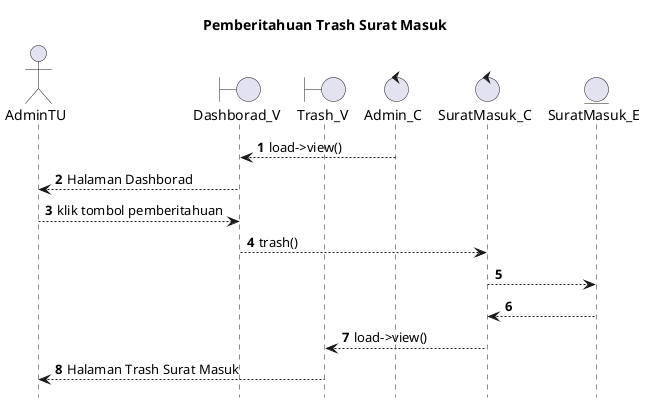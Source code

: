 @startuml

autonumber
hide footbox
title Pemberitahuan Trash Surat Masuk

Actor AdminTU
boundary Dashborad_V
boundary Trash_V
control Admin_C
control SuratMasuk_C
Entity SuratMasuk_E

Admin_C --> Dashborad_V: load->view()
Dashborad_V --> AdminTU: Halaman Dashborad
AdminTU --> Dashborad_V: klik tombol pemberitahuan
Dashborad_V --> SuratMasuk_C: trash()
SuratMasuk_C --> SuratMasuk_E:
    
    SuratMasuk_E --> SuratMasuk_C:
    SuratMasuk_C --> Trash_V: load->view()
    Trash_V --> AdminTU: Halaman Trash Surat Masuk

@enduml